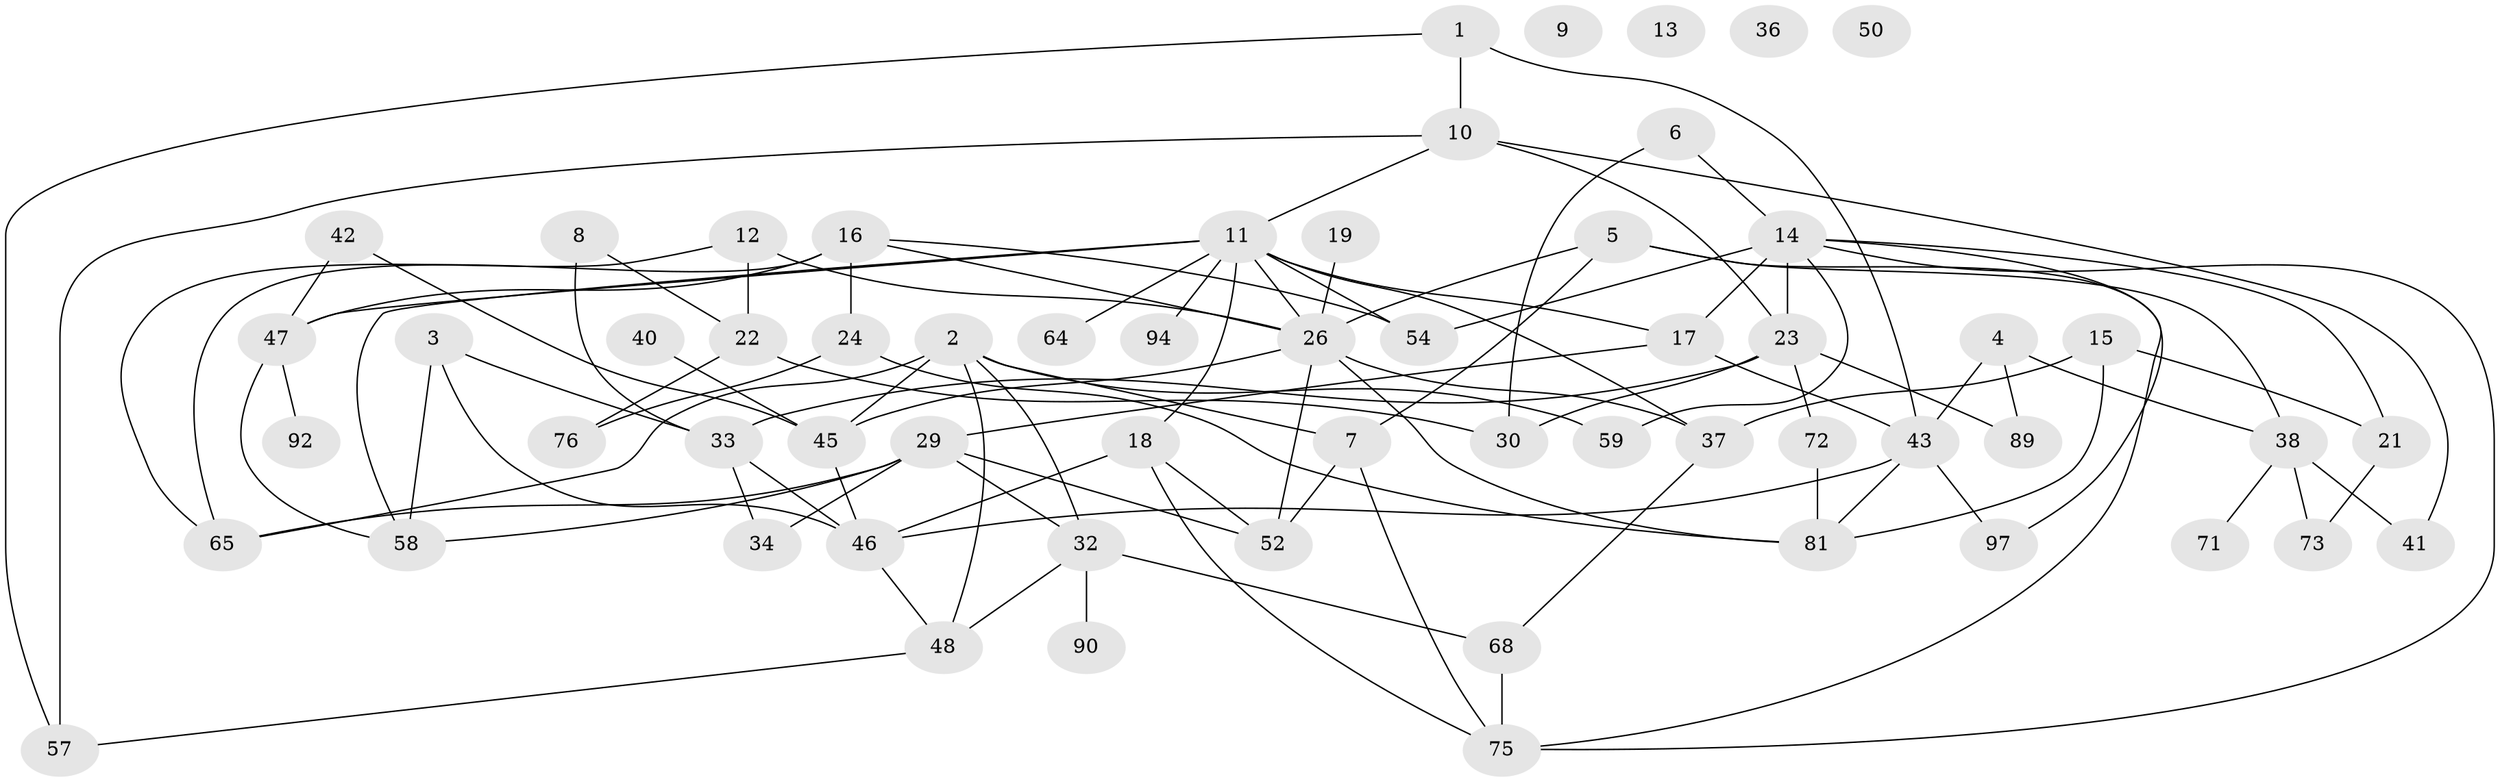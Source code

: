 // original degree distribution, {2: 0.26804123711340205, 3: 0.2268041237113402, 4: 0.12371134020618557, 1: 0.15463917525773196, 6: 0.08247422680412371, 0: 0.030927835051546393, 5: 0.1134020618556701}
// Generated by graph-tools (version 1.1) at 2025/41/03/06/25 10:41:21]
// undirected, 60 vertices, 102 edges
graph export_dot {
graph [start="1"]
  node [color=gray90,style=filled];
  1 [super="+83"];
  2 [super="+74"];
  3 [super="+67"];
  4 [super="+66"];
  5 [super="+70"];
  6 [super="+44"];
  7 [super="+20"];
  8;
  9 [super="+28"];
  10 [super="+96"];
  11 [super="+25"];
  12 [super="+51"];
  13;
  14 [super="+95"];
  15 [super="+84"];
  16 [super="+31"];
  17 [super="+80"];
  18 [super="+55"];
  19;
  21 [super="+60"];
  22 [super="+27"];
  23 [super="+93"];
  24;
  26 [super="+82"];
  29 [super="+35"];
  30;
  32 [super="+39"];
  33 [super="+77"];
  34;
  36;
  37 [super="+86"];
  38 [super="+62"];
  40;
  41;
  42;
  43 [super="+49"];
  45 [super="+56"];
  46 [super="+91"];
  47;
  48 [super="+78"];
  50;
  52 [super="+53"];
  54 [super="+63"];
  57 [super="+88"];
  58 [super="+61"];
  59;
  64;
  65;
  68 [super="+69"];
  71;
  72;
  73;
  75 [super="+79"];
  76 [super="+87"];
  81 [super="+85"];
  89;
  90;
  92;
  94;
  97;
  1 -- 57;
  1 -- 10;
  1 -- 43;
  2 -- 65;
  2 -- 32;
  2 -- 7;
  2 -- 59;
  2 -- 45;
  2 -- 48;
  3 -- 58;
  3 -- 46;
  3 -- 33;
  4 -- 89;
  4 -- 38;
  4 -- 43;
  5 -- 38;
  5 -- 26;
  5 -- 7;
  5 -- 75;
  6 -- 30;
  6 -- 14;
  7 -- 52;
  7 -- 75;
  8 -- 22;
  8 -- 33;
  10 -- 11;
  10 -- 23;
  10 -- 41;
  10 -- 57;
  11 -- 26;
  11 -- 64;
  11 -- 17;
  11 -- 47;
  11 -- 94;
  11 -- 58;
  11 -- 37;
  11 -- 18;
  11 -- 54;
  12 -- 65;
  12 -- 26;
  12 -- 22;
  14 -- 21;
  14 -- 54 [weight=2];
  14 -- 59;
  14 -- 75;
  14 -- 17;
  14 -- 97;
  14 -- 23;
  15 -- 21;
  15 -- 81;
  15 -- 37;
  16 -- 24;
  16 -- 47;
  16 -- 54;
  16 -- 65;
  16 -- 26;
  17 -- 43;
  17 -- 29;
  18 -- 52;
  18 -- 75;
  18 -- 46;
  19 -- 26;
  21 -- 73;
  22 -- 76 [weight=2];
  22 -- 30;
  23 -- 72;
  23 -- 89;
  23 -- 30;
  23 -- 33;
  24 -- 76;
  24 -- 81;
  26 -- 81;
  26 -- 52 [weight=2];
  26 -- 37;
  26 -- 45;
  29 -- 65;
  29 -- 32;
  29 -- 34;
  29 -- 52;
  29 -- 58;
  32 -- 68;
  32 -- 90;
  32 -- 48;
  33 -- 34;
  33 -- 46;
  37 -- 68;
  38 -- 41;
  38 -- 71;
  38 -- 73;
  40 -- 45;
  42 -- 45;
  42 -- 47;
  43 -- 97;
  43 -- 46;
  43 -- 81;
  45 -- 46;
  46 -- 48;
  47 -- 92;
  47 -- 58;
  48 -- 57;
  68 -- 75;
  72 -- 81;
}
